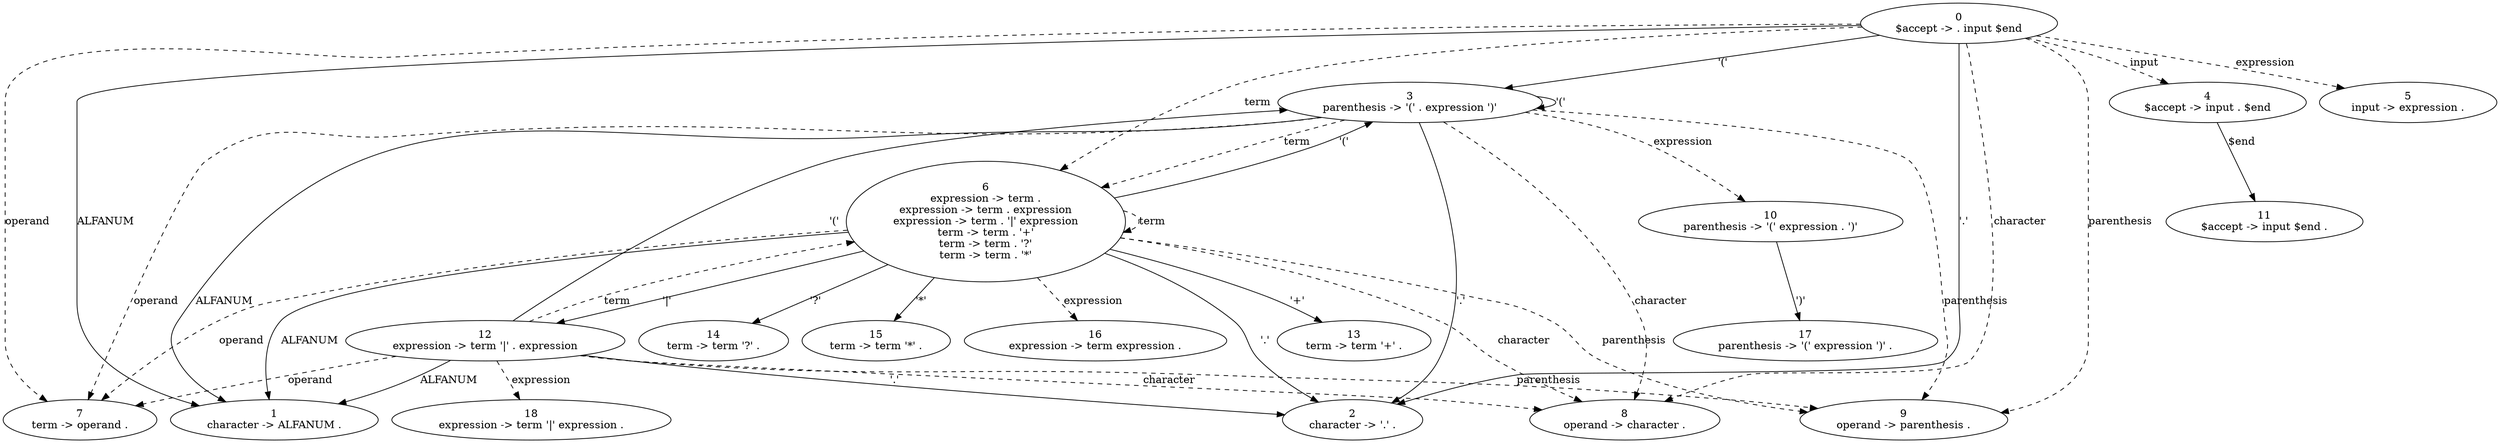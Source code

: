 digraph Automaton {
  0 [label="0\n$accept -> . input $end"]
  0 -> 1 [style=solid label="ALFANUM"]
  0 -> 2 [style=solid label="'.'"]
  0 -> 3 [style=solid label="'('"]
  0 -> 4 [style=dashed label="input"]
  0 -> 5 [style=dashed label="expression"]
  0 -> 6 [style=dashed label="term"]
  0 -> 7 [style=dashed label="operand"]
  0 -> 8 [style=dashed label="character"]
  0 -> 9 [style=dashed label="parenthesis"]
  1 [label="1\ncharacter -> ALFANUM ."]
  2 [label="2\ncharacter -> '.' ."]
  3 [label="3\nparenthesis -> '(' . expression ')'"]
  3 -> 1 [style=solid label="ALFANUM"]
  3 -> 2 [style=solid label="'.'"]
  3 -> 3 [style=solid label="'('"]
  3 -> 10 [style=dashed label="expression"]
  3 -> 6 [style=dashed label="term"]
  3 -> 7 [style=dashed label="operand"]
  3 -> 8 [style=dashed label="character"]
  3 -> 9 [style=dashed label="parenthesis"]
  4 [label="4\n$accept -> input . $end"]
  4 -> 11 [style=solid label="$end"]
  5 [label="5\ninput -> expression ."]
  6 [label="6\nexpression -> term .\nexpression -> term . expression\nexpression -> term . '|' expression\nterm -> term . '+'\nterm -> term . '?'\nterm -> term . '*'"]
  6 -> 1 [style=solid label="ALFANUM"]
  6 -> 12 [style=solid label="'|'"]
  6 -> 13 [style=solid label="'+'"]
  6 -> 14 [style=solid label="'?'"]
  6 -> 15 [style=solid label="'*'"]
  6 -> 2 [style=solid label="'.'"]
  6 -> 3 [style=solid label="'('"]
  6 -> 16 [style=dashed label="expression"]
  6 -> 6 [style=dashed label="term"]
  6 -> 7 [style=dashed label="operand"]
  6 -> 8 [style=dashed label="character"]
  6 -> 9 [style=dashed label="parenthesis"]
  7 [label="7\nterm -> operand ."]
  8 [label="8\noperand -> character ."]
  9 [label="9\noperand -> parenthesis ."]
  10 [label="10\nparenthesis -> '(' expression . ')'"]
  10 -> 17 [style=solid label="')'"]
  11 [label="11\n$accept -> input $end ."]
  12 [label="12\nexpression -> term '|' . expression"]
  12 -> 1 [style=solid label="ALFANUM"]
  12 -> 2 [style=solid label="'.'"]
  12 -> 3 [style=solid label="'('"]
  12 -> 18 [style=dashed label="expression"]
  12 -> 6 [style=dashed label="term"]
  12 -> 7 [style=dashed label="operand"]
  12 -> 8 [style=dashed label="character"]
  12 -> 9 [style=dashed label="parenthesis"]
  13 [label="13\nterm -> term '+' ."]
  14 [label="14\nterm -> term '?' ."]
  15 [label="15\nterm -> term '*' ."]
  16 [label="16\nexpression -> term expression ."]
  17 [label="17\nparenthesis -> '(' expression ')' ."]
  18 [label="18\nexpression -> term '|' expression ."]
}
